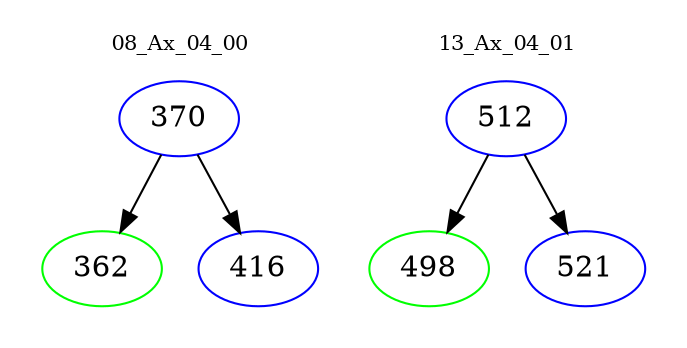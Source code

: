 digraph{
subgraph cluster_0 {
color = white
label = "08_Ax_04_00";
fontsize=10;
T0_370 [label="370", color="blue"]
T0_370 -> T0_362 [color="black"]
T0_362 [label="362", color="green"]
T0_370 -> T0_416 [color="black"]
T0_416 [label="416", color="blue"]
}
subgraph cluster_1 {
color = white
label = "13_Ax_04_01";
fontsize=10;
T1_512 [label="512", color="blue"]
T1_512 -> T1_498 [color="black"]
T1_498 [label="498", color="green"]
T1_512 -> T1_521 [color="black"]
T1_521 [label="521", color="blue"]
}
}
